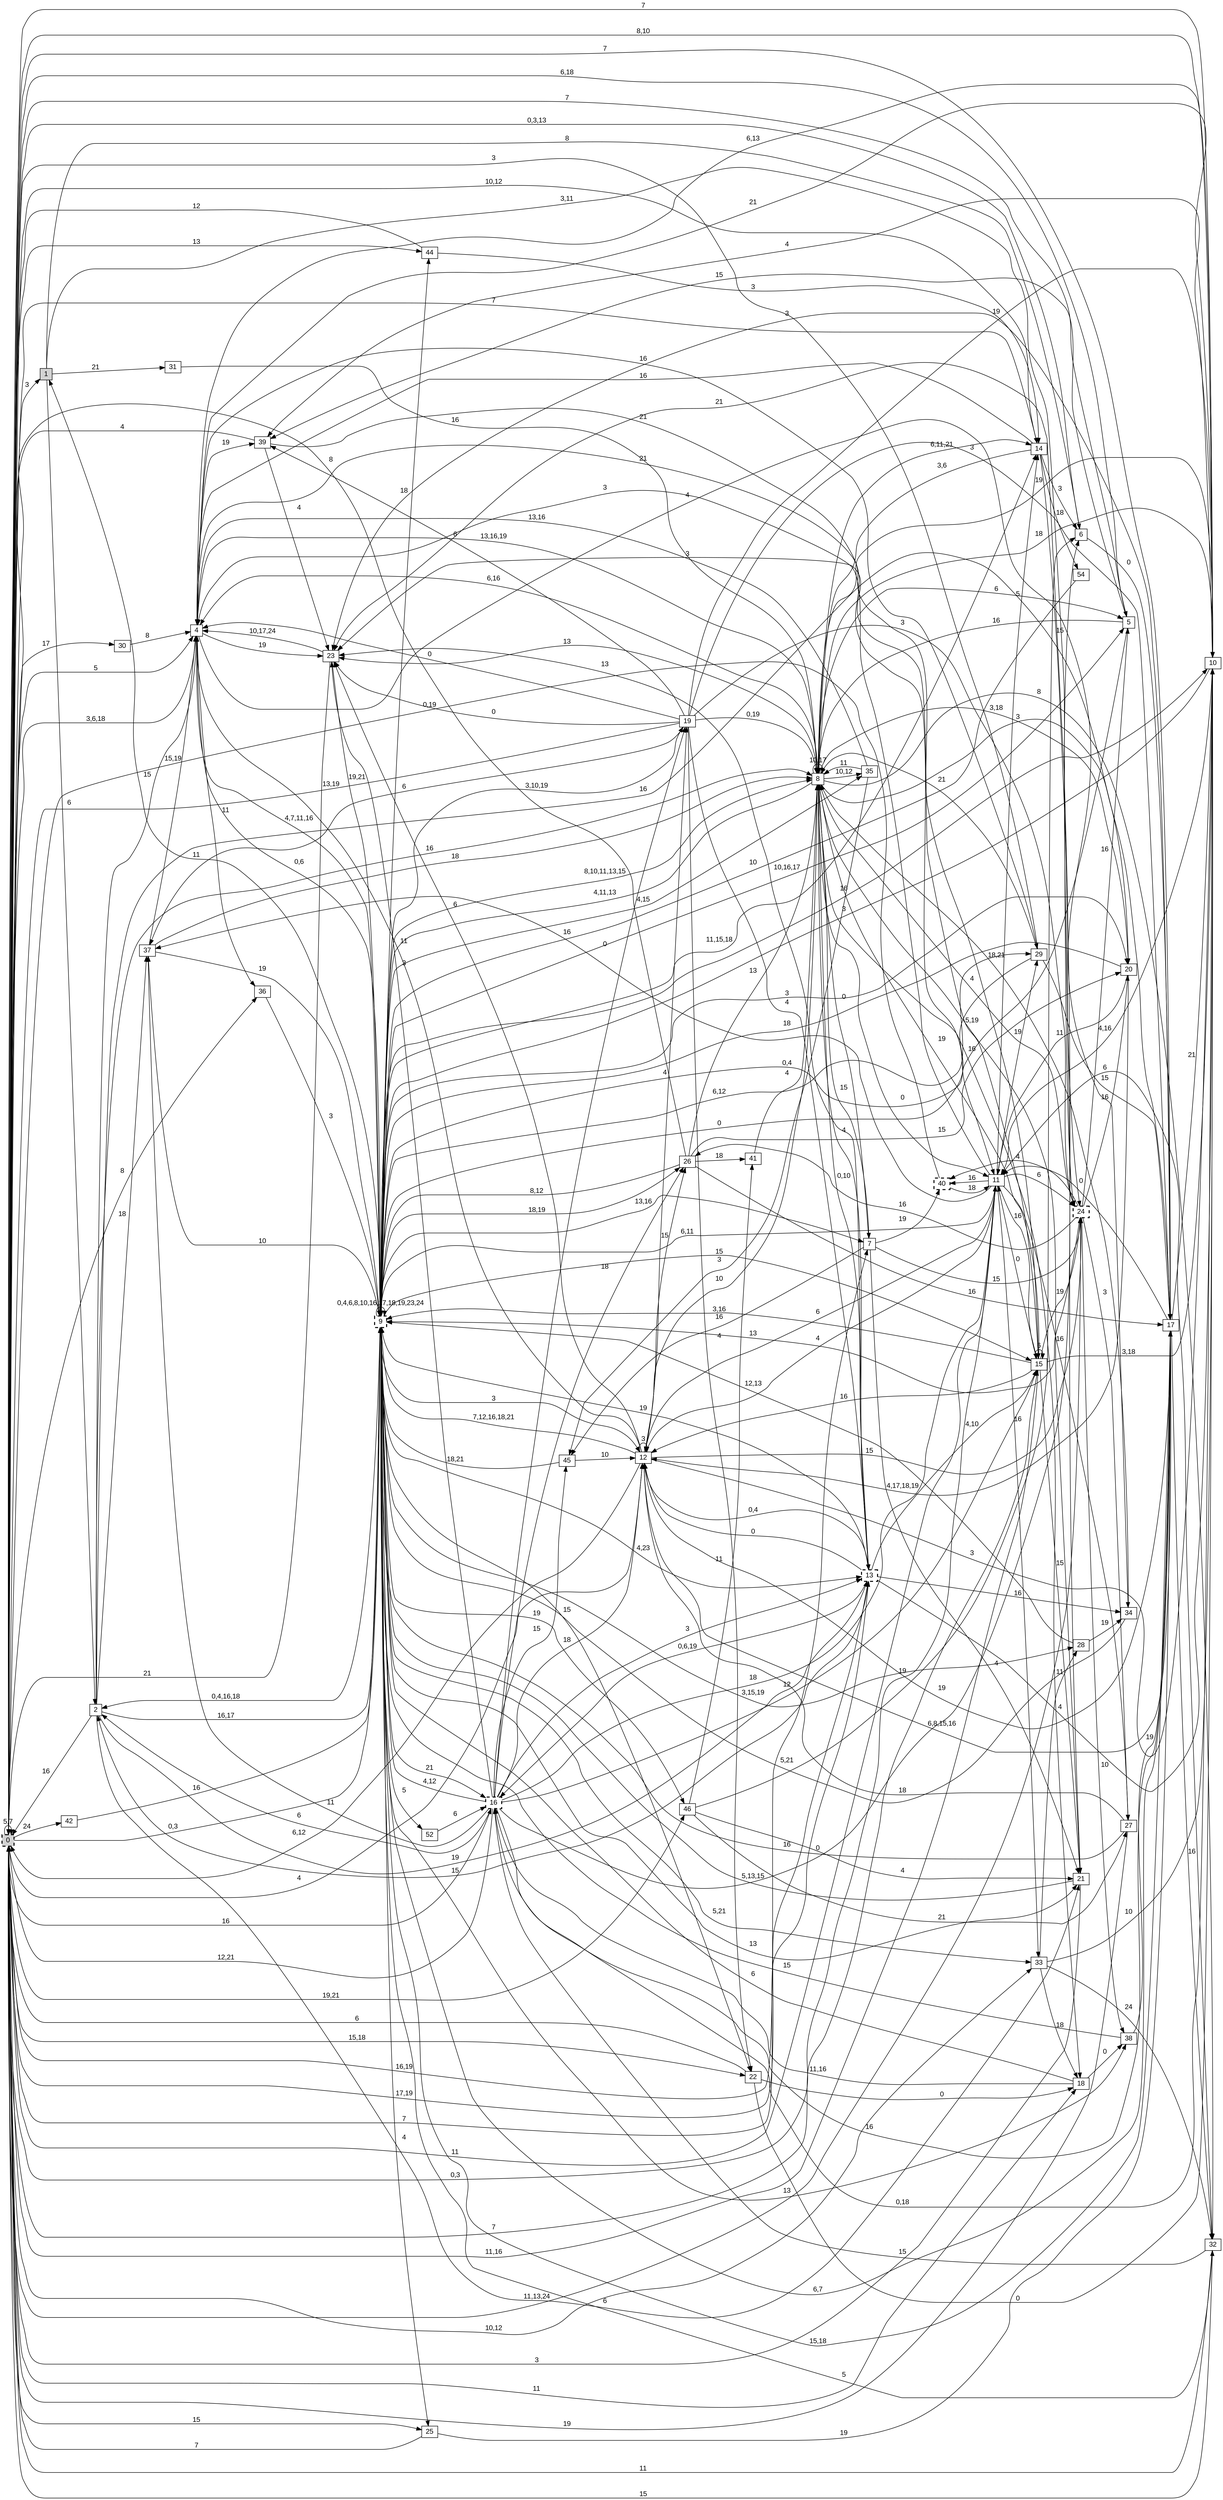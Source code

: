 digraph "NDFA" {
  rankdir=LR
  node [shape=box width=0.1 height=0.1 fontname=Arial]
  edge [fontname=Arial]
/* Estados */
 s0 [label="0" style="filled,bold,dashed"] /* I:1 F:1 D:0 */
 s1 [label="1" style="filled"] /* I:1 F:0 D:0 */
 s2 [label="2" ] /* I:0 F:0 D:0 */
 s4 [label="4" ] /* I:0 F:0 D:0 */
 s5 [label="5" ] /* I:0 F:0 D:0 */
 s6 [label="6" ] /* I:0 F:0 D:0 */
 s7 [label="7" ] /* I:0 F:0 D:0 */
 s8 [label="8" ] /* I:0 F:0 D:0 */
 s9 [label="9" style="bold,dashed"] /* I:0 F:1 D:0 */
 s10 [label="10" ] /* I:0 F:0 D:0 */
 s11 [label="11" ] /* I:0 F:0 D:0 */
 s12 [label="12" ] /* I:0 F:0 D:0 */
 s13 [label="13" style="bold,dashed"] /* I:0 F:1 D:0 */
 s14 [label="14" ] /* I:0 F:0 D:0 */
 s15 [label="15" ] /* I:0 F:0 D:0 */
 s16 [label="16" style="bold,dashed"] /* I:0 F:1 D:0 */
 s17 [label="17" ] /* I:0 F:0 D:0 */
 s18 [label="18" ] /* I:0 F:0 D:0 */
 s19 [label="19" ] /* I:0 F:0 D:0 */
 s20 [label="20" ] /* I:0 F:0 D:0 */
 s21 [label="21" ] /* I:0 F:0 D:0 */
 s22 [label="22" ] /* I:0 F:0 D:0 */
 s23 [label="23" ] /* I:0 F:0 D:0 */
 s24 [label="24" style="bold,dashed"] /* I:0 F:1 D:0 */
 s25 [label="25" ] /* I:0 F:0 D:0 */
 s26 [label="26" ] /* I:0 F:0 D:0 */
 s27 [label="27" ] /* I:0 F:0 D:0 */
 s28 [label="28" ] /* I:0 F:0 D:0 */
 s29 [label="29" ] /* I:0 F:0 D:0 */
 s30 [label="30" ] /* I:0 F:0 D:0 */
 s31 [label="31" ] /* I:0 F:0 D:0 */
 s32 [label="32" ] /* I:0 F:0 D:0 */
 s33 [label="33" ] /* I:0 F:0 D:0 */
 s34 [label="34" ] /* I:0 F:0 D:0 */
 s35 [label="35" ] /* I:0 F:0 D:0 */
 s36 [label="36" ] /* I:0 F:0 D:0 */
 s37 [label="37" ] /* I:0 F:0 D:0 */
 s38 [label="38" ] /* I:0 F:0 D:0 */
 s39 [label="39" ] /* I:0 F:0 D:0 */
 s40 [label="40" style="bold,dashed"] /* I:0 F:1 D:0 */
 s41 [label="41" ] /* I:0 F:0 D:0 */
 s42 [label="42" ] /* I:0 F:0 D:0 */
 s44 [label="44" ] /* I:0 F:0 D:0 */
 s45 [label="45" ] /* I:0 F:0 D:0 */
 s46 [label="46" ] /* I:0 F:0 D:0 */
 s52 [label="52" ] /* I:0 F:0 D:0 */
 s54 [label="54" ] /* I:0 F:0 D:0 */
/* Transiciones */
  s0 -> s0 [label="5,7"]
  s0 -> s1 [label="3"]
  s0 -> s4 [label="5"]
  s0 -> s5 [label="7"]
  s0 -> s7 [label="16,19"]
  s0 -> s9 [label="0,3"]
  s0 -> s10 [label="7"]
  s0 -> s11 [label="11"]
  s0 -> s12 [label="4"]
  s0 -> s13 [label="7"]
  s0 -> s14 [label="7"]
  s0 -> s15 [label="7"]
  s0 -> s16 [label="16"]
  s0 -> s18 [label="11"]
  s0 -> s22 [label="15,18"]
  s0 -> s24 [label="11,13,24"]
  s0 -> s25 [label="15"]
  s0 -> s30 [label="17"]
  s0 -> s32 [label="15"]
  s0 -> s33 [label="10,12"]
  s0 -> s36 [label="8"]
  s0 -> s42 [label="24"]
  s0 -> s44 [label="13"]
  s0 -> s46 [label="19,21"]
  s1 -> s2 [label="6"]
  s1 -> s6 [label="8"]
  s1 -> s24 [label="3,11"]
  s1 -> s31 [label="21"]
  s2 -> s0 [label="16"]
  s2 -> s4 [label="15"]
  s2 -> s8 [label="16"]
  s2 -> s9 [label="16,17"]
  s2 -> s13 [label="19"]
  s2 -> s20 [label="16"]
  s2 -> s21 [label="6"]
  s2 -> s37 [label="18"]
  s4 -> s0 [label="3,6,18"]
  s4 -> s8 [label="13,16,19"]
  s4 -> s9 [label="4,7,11,16"]
  s4 -> s10 [label="6,13"]
  s4 -> s15 [label="21"]
  s4 -> s23 [label="19"]
  s4 -> s29 [label="16"]
  s4 -> s34 [label="4"]
  s4 -> s36 [label="11"]
  s4 -> s39 [label="19"]
  s5 -> s0 [label="6,18"]
  s5 -> s8 [label="16"]
  s5 -> s9 [label="0,4"]
  s5 -> s39 [label="15"]
  s6 -> s0 [label="0,3,13"]
  s6 -> s17 [label="0"]
  s7 -> s8 [label="0"]
  s7 -> s21 [label="4"]
  s7 -> s24 [label="15"]
  s7 -> s40 [label="19"]
  s7 -> s45 [label="16"]
  s8 -> s4 [label="6,16"]
  s8 -> s5 [label="6"]
  s8 -> s7 [label="15"]
  s8 -> s8 [label="10,17"]
  s8 -> s9 [label="4,11,13"]
  s8 -> s10 [label="19"]
  s8 -> s11 [label="0"]
  s8 -> s13 [label="4"]
  s8 -> s14 [label="6,11,21"]
  s8 -> s17 [label="3"]
  s8 -> s18 [label="16"]
  s8 -> s20 [label="3,18"]
  s8 -> s21 [label="5,19"]
  s8 -> s23 [label="13"]
  s8 -> s24 [label="4"]
  s8 -> s32 [label="8"]
  s8 -> s35 [label="10,12"]
  s9 -> s1 [label="11"]
  s9 -> s2 [label="0,4,16,18"]
  s9 -> s4 [label="0,6"]
  s9 -> s5 [label="10,16,17"]
  s9 -> s7 [label="13,16"]
  s9 -> s8 [label="8,10,11,13,15"]
  s9 -> s9 [label="0,4,6,8,10,16,17,18,19,23,24"]
  s9 -> s10 [label="16"]
  s9 -> s12 [label="3"]
  s9 -> s13 [label="4,23"]
  s9 -> s14 [label="11,15,18"]
  s9 -> s15 [label="15"]
  s9 -> s16 [label="21"]
  s9 -> s17 [label="6,7"]
  s9 -> s19 [label="3,10,19"]
  s9 -> s20 [label="3"]
  s9 -> s21 [label="13"]
  s9 -> s22 [label="15"]
  s9 -> s25 [label="4"]
  s9 -> s26 [label="18,19"]
  s9 -> s28 [label="3,15,19"]
  s9 -> s29 [label="6,12"]
  s9 -> s33 [label="5,21"]
  s9 -> s35 [label="4,15"]
  s9 -> s37 [label="10"]
  s9 -> s38 [label="13"]
  s9 -> s44 [label="18"]
  s9 -> s46 [label="19"]
  s9 -> s52 [label="5"]
  s10 -> s0 [label="8,10"]
  s10 -> s4 [label="21"]
  s10 -> s8 [label="18"]
  s10 -> s9 [label="3"]
  s10 -> s11 [label="4,16"]
  s10 -> s39 [label="4"]
  s11 -> s0 [label="0,3"]
  s11 -> s4 [label="3"]
  s11 -> s9 [label="6,11"]
  s11 -> s12 [label="6"]
  s11 -> s14 [label="5"]
  s11 -> s15 [label="16"]
  s11 -> s24 [label="6"]
  s11 -> s27 [label="16"]
  s11 -> s29 [label="19"]
  s11 -> s33 [label="16"]
  s11 -> s37 [label="16"]
  s11 -> s40 [label="16"]
  s12 -> s0 [label="6,12"]
  s12 -> s4 [label="11"]
  s12 -> s8 [label="10"]
  s12 -> s9 [label="7,12,16,18,21"]
  s12 -> s10 [label="3"]
  s12 -> s11 [label="4"]
  s12 -> s12 [label="3"]
  s12 -> s13 [label="0,4"]
  s12 -> s17 [label="6,8,15,16"]
  s12 -> s19 [label="4"]
  s12 -> s23 [label="6"]
  s12 -> s24 [label="15"]
  s12 -> s26 [label="15"]
  s13 -> s0 [label="17,19"]
  s13 -> s2 [label="15"]
  s13 -> s8 [label="0,10"]
  s13 -> s9 [label="19"]
  s13 -> s10 [label="4"]
  s13 -> s12 [label="0"]
  s13 -> s15 [label="4,10"]
  s13 -> s16 [label="0,6,19"]
  s13 -> s23 [label="13"]
  s13 -> s34 [label="16"]
  s14 -> s0 [label="10,12"]
  s14 -> s4 [label="16"]
  s14 -> s6 [label="3"]
  s14 -> s8 [label="3,6"]
  s14 -> s24 [label="15"]
  s14 -> s54 [label="18"]
  s15 -> s0 [label="11,16"]
  s15 -> s8 [label="19"]
  s15 -> s9 [label="3,16"]
  s15 -> s10 [label="3,18"]
  s15 -> s11 [label="0"]
  s15 -> s12 [label="16"]
  s15 -> s15 [label="6"]
  s15 -> s21 [label="15"]
  s15 -> s23 [label="3"]
  s15 -> s24 [label="19"]
  s16 -> s0 [label="12,21"]
  s16 -> s2 [label="6"]
  s16 -> s6 [label="0"]
  s16 -> s9 [label="4,12"]
  s16 -> s10 [label="0,18"]
  s16 -> s11 [label="18"]
  s16 -> s12 [label="18"]
  s16 -> s13 [label="3"]
  s16 -> s15 [label="12"]
  s16 -> s17 [label="16"]
  s16 -> s19 [label="0"]
  s16 -> s23 [label="3"]
  s16 -> s26 [label="18"]
  s16 -> s37 [label="11"]
  s16 -> s45 [label="15"]
  s17 -> s0 [label="7"]
  s17 -> s9 [label="15,18"]
  s17 -> s10 [label="21"]
  s17 -> s11 [label="0"]
  s17 -> s12 [label="19"]
  s17 -> s23 [label="3"]
  s17 -> s32 [label="16"]
  s18 -> s9 [label="6"]
  s18 -> s16 [label="11,16"]
  s18 -> s38 [label="0"]
  s19 -> s0 [label="13,19"]
  s19 -> s4 [label="0"]
  s19 -> s8 [label="0,19"]
  s19 -> s10 [label="19"]
  s19 -> s13 [label="4"]
  s19 -> s17 [label="3"]
  s19 -> s22 [label="4"]
  s19 -> s23 [label="0"]
  s19 -> s24 [label="3"]
  s19 -> s37 [label="6"]
  s19 -> s39 [label="6"]
  s20 -> s9 [label="18"]
  s20 -> s11 [label="11"]
  s20 -> s12 [label="4,17,18,19"]
  s21 -> s0 [label="3"]
  s21 -> s9 [label="5,13,15"]
  s21 -> s23 [label="21"]
  s22 -> s0 [label="6"]
  s22 -> s10 [label="0"]
  s22 -> s18 [label="0"]
  s23 -> s0 [label="21"]
  s23 -> s4 [label="10,17,24"]
  s23 -> s9 [label="19,21"]
  s24 -> s5 [label="16"]
  s24 -> s9 [label="13"]
  s24 -> s20 [label="16"]
  s24 -> s26 [label="16"]
  s24 -> s27 [label="3"]
  s24 -> s38 [label="10"]
  s24 -> s40 [label="4"]
  s25 -> s0 [label="7"]
  s25 -> s17 [label="19"]
  s26 -> s0 [label="8"]
  s26 -> s8 [label="13"]
  s26 -> s9 [label="8,12"]
  s26 -> s17 [label="16"]
  s26 -> s20 [label="15"]
  s26 -> s41 [label="18"]
  s27 -> s0 [label="19"]
  s27 -> s9 [label="16"]
  s27 -> s12 [label="18"]
  s28 -> s9 [label="12,13"]
  s28 -> s34 [label="19"]
  s29 -> s0 [label="3"]
  s29 -> s8 [label="21"]
  s29 -> s9 [label="0"]
  s29 -> s17 [label="15"]
  s30 -> s4 [label="8"]
  s31 -> s8 [label="16"]
  s32 -> s0 [label="11"]
  s32 -> s9 [label="5"]
  s32 -> s11 [label="6"]
  s32 -> s16 [label="15"]
  s33 -> s10 [label="10"]
  s33 -> s18 [label="18"]
  s33 -> s28 [label="11"]
  s33 -> s32 [label="24"]
  s34 -> s8 [label="18,21"]
  s34 -> s9 [label="5,21"]
  s35 -> s4 [label="13,16"]
  s35 -> s8 [label="11"]
  s35 -> s45 [label="3"]
  s36 -> s9 [label="3"]
  s37 -> s4 [label="15,19"]
  s37 -> s8 [label="18"]
  s37 -> s9 [label="19"]
  s38 -> s9 [label="15"]
  s38 -> s17 [label="19"]
  s39 -> s0 [label="4"]
  s39 -> s11 [label="21"]
  s39 -> s23 [label="4"]
  s40 -> s0 [label="0,19"]
  s40 -> s11 [label="18"]
  s41 -> s8 [label="4"]
  s42 -> s9 [label="16"]
  s44 -> s0 [label="12"]
  s44 -> s14 [label="3"]
  s45 -> s9 [label="18,21"]
  s45 -> s12 [label="10"]
  s46 -> s6 [label="19"]
  s46 -> s21 [label="4"]
  s46 -> s27 [label="21"]
  s46 -> s41 [label="11"]
  s52 -> s16 [label="6"]
  s54 -> s9 [label="10"]
}
